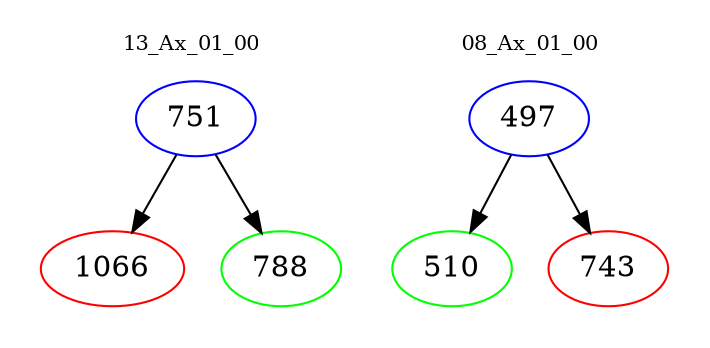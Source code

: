 digraph{
subgraph cluster_0 {
color = white
label = "13_Ax_01_00";
fontsize=10;
T0_751 [label="751", color="blue"]
T0_751 -> T0_1066 [color="black"]
T0_1066 [label="1066", color="red"]
T0_751 -> T0_788 [color="black"]
T0_788 [label="788", color="green"]
}
subgraph cluster_1 {
color = white
label = "08_Ax_01_00";
fontsize=10;
T1_497 [label="497", color="blue"]
T1_497 -> T1_510 [color="black"]
T1_510 [label="510", color="green"]
T1_497 -> T1_743 [color="black"]
T1_743 [label="743", color="red"]
}
}
